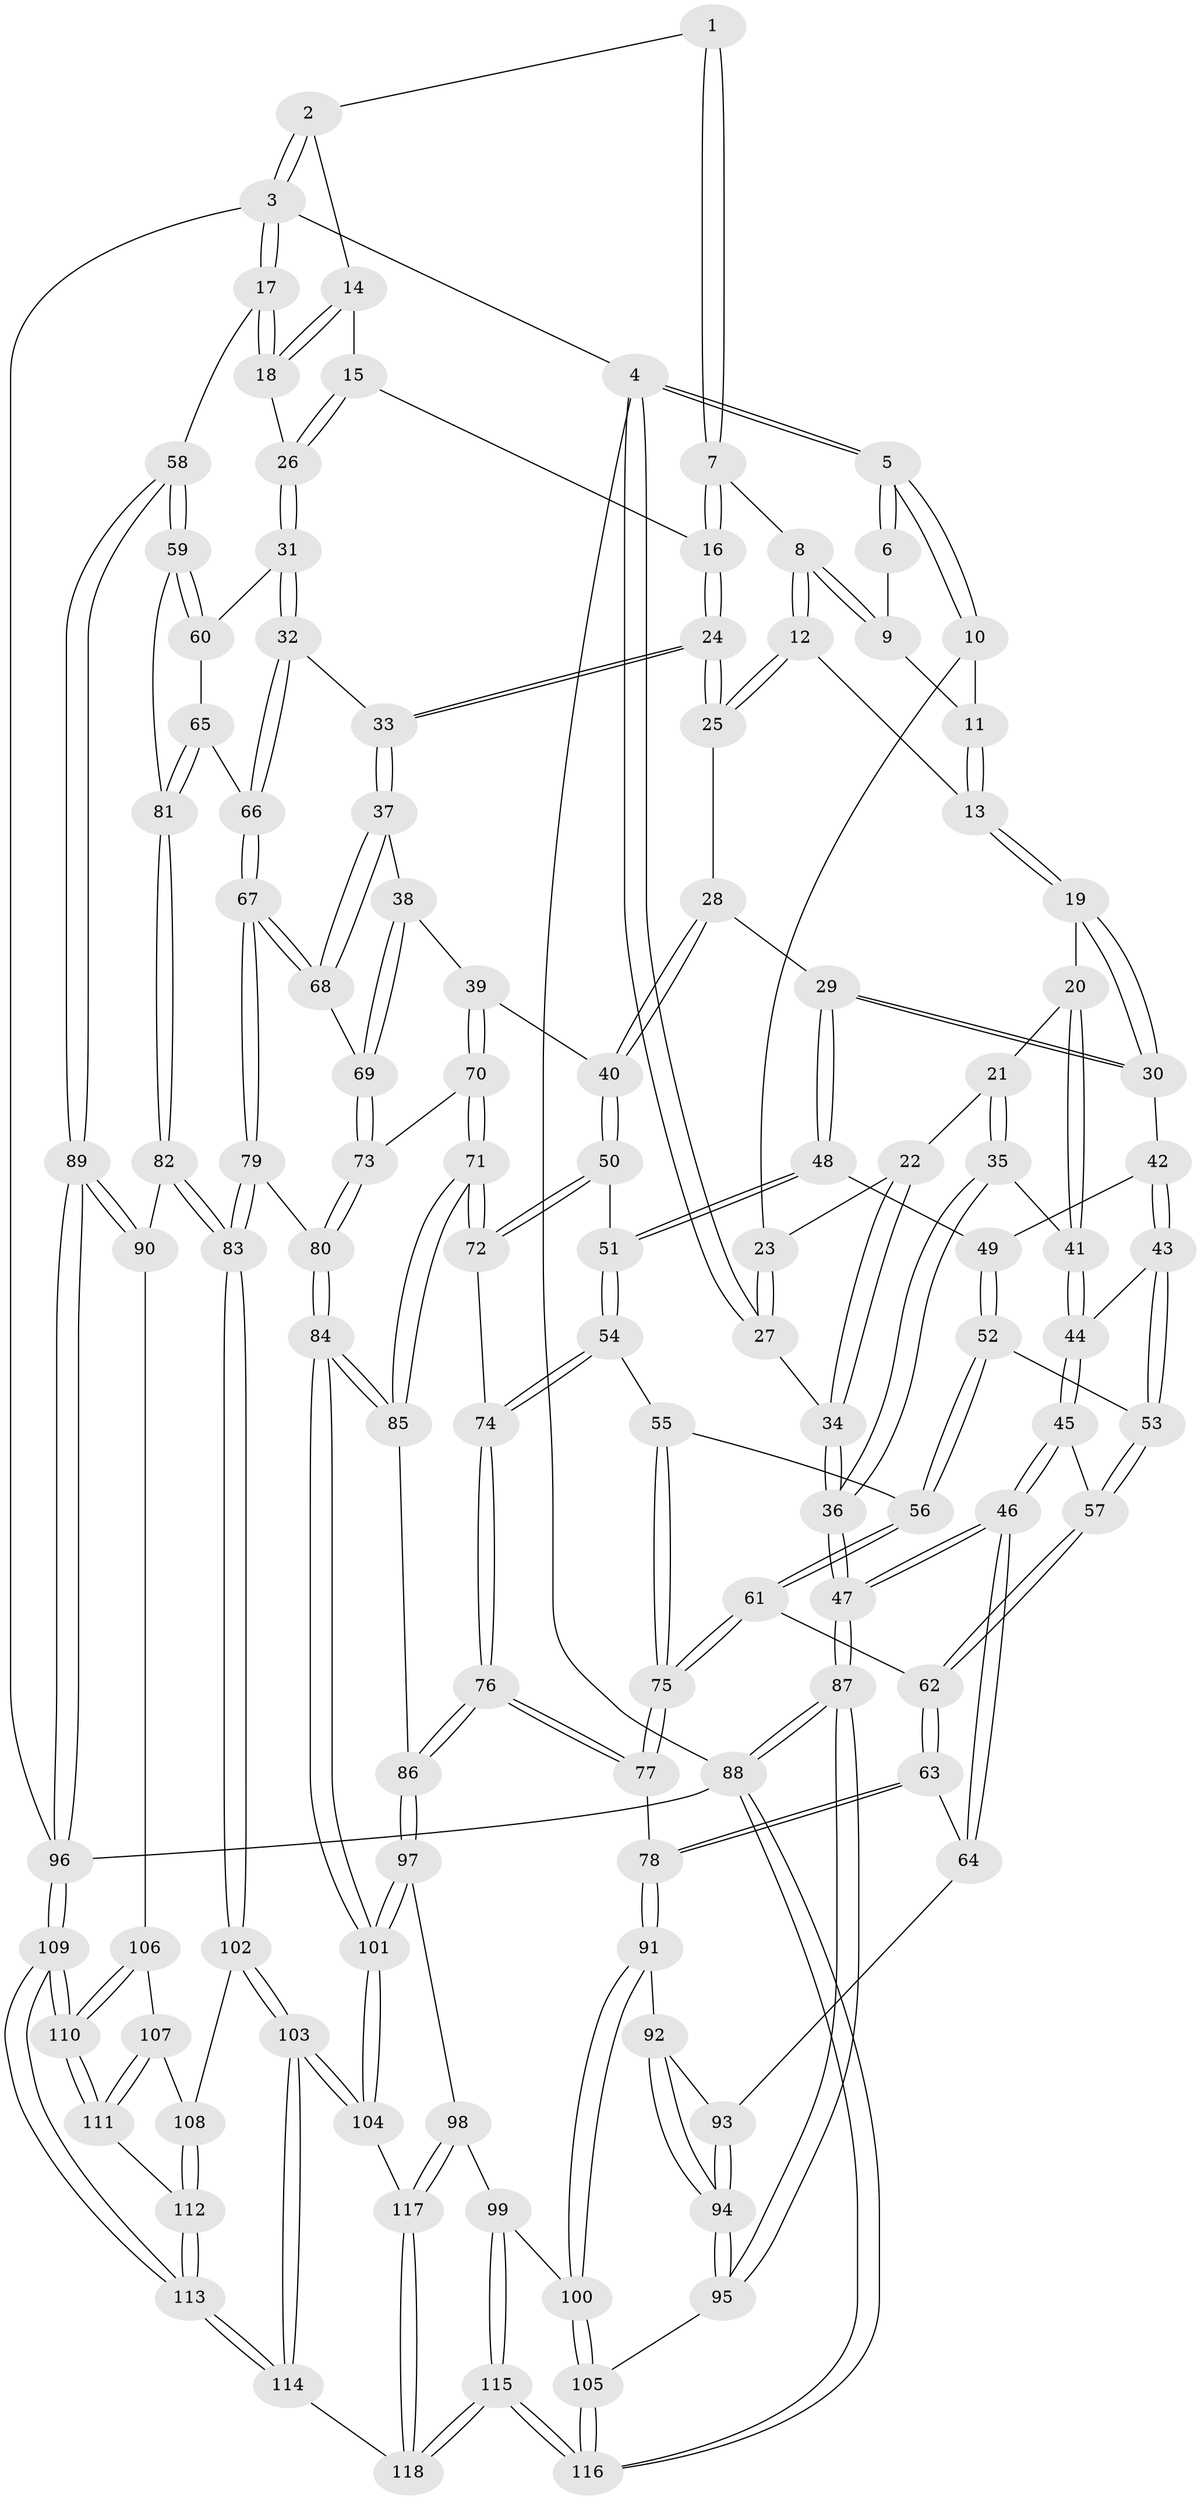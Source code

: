// Generated by graph-tools (version 1.1) at 2025/38/03/09/25 02:38:34]
// undirected, 118 vertices, 292 edges
graph export_dot {
graph [start="1"]
  node [color=gray90,style=filled];
  1 [pos="+0.3813149668938362+0"];
  2 [pos="+0.896793347338777+0"];
  3 [pos="+1+0"];
  4 [pos="+0+0"];
  5 [pos="+0+0"];
  6 [pos="+0.3163456609650271+0"];
  7 [pos="+0.5180903764827574+0.13804641749917465"];
  8 [pos="+0.35211673650237696+0.11137197034988053"];
  9 [pos="+0.2887748940570017+0"];
  10 [pos="+0.13063710018261707+0.1191363885763819"];
  11 [pos="+0.24930140071230703+0.03552719053910947"];
  12 [pos="+0.3219584160812714+0.21391641832151573"];
  13 [pos="+0.26563075226026267+0.23212587631308837"];
  14 [pos="+0.8211853970422824+0"];
  15 [pos="+0.6189116073096464+0.14866927629217108"];
  16 [pos="+0.5574669791207802+0.1817823415224149"];
  17 [pos="+1+0.32408847797367735"];
  18 [pos="+0.872651694266005+0.3329456660025891"];
  19 [pos="+0.21755093522136054+0.27101688631624227"];
  20 [pos="+0.19666630207541919+0.26956913277502526"];
  21 [pos="+0.1514143169653544+0.24171335660239168"];
  22 [pos="+0.14274574370333298+0.2346659212194594"];
  23 [pos="+0.13018757317050683+0.21110184732470869"];
  24 [pos="+0.5334292062669145+0.2411133895928308"];
  25 [pos="+0.48803148626442466+0.26074541774364435"];
  26 [pos="+0.8691256186388244+0.3349878225454116"];
  27 [pos="+0+0.0843320730322303"];
  28 [pos="+0.4786349160468604+0.27376404441873686"];
  29 [pos="+0.2964125771071779+0.3658239251624777"];
  30 [pos="+0.24814123963686166+0.31368637821334616"];
  31 [pos="+0.818489583066771+0.39416339875092693"];
  32 [pos="+0.7874685217054275+0.4154465001564571"];
  33 [pos="+0.6535405237753751+0.4358984437158532"];
  34 [pos="+0+0.4279266152527081"];
  35 [pos="+0.05297521970263179+0.36693412813345067"];
  36 [pos="+0+0.48080036688569316"];
  37 [pos="+0.6467959055462662+0.4456447017553703"];
  38 [pos="+0.6141329936111799+0.47603953777786107"];
  39 [pos="+0.5971255208906973+0.49064032792614204"];
  40 [pos="+0.40264416444473106+0.48695165474838314"];
  41 [pos="+0.14669829103475437+0.37163649528489234"];
  42 [pos="+0.20735938388480513+0.42326918793242574"];
  43 [pos="+0.15163858264272162+0.4422695468123562"];
  44 [pos="+0.13684249051753583+0.4353952731182092"];
  45 [pos="+0.08030057517238832+0.4691718681124713"];
  46 [pos="+0+0.549714120337501"];
  47 [pos="+0+0.5480936640101084"];
  48 [pos="+0.30369091267618303+0.3883600216377056"];
  49 [pos="+0.2362380749014428+0.4353489028763748"];
  50 [pos="+0.38935370633241906+0.4938769156945529"];
  51 [pos="+0.37622234742283+0.4929931067461039"];
  52 [pos="+0.21943722334220547+0.4908053401985597"];
  53 [pos="+0.1806425689869458+0.46966698506070076"];
  54 [pos="+0.33839560987515255+0.5183854547568031"];
  55 [pos="+0.32884103634374634+0.5223226061505969"];
  56 [pos="+0.2458597699865644+0.5259557393644454"];
  57 [pos="+0.15550617592455337+0.529674602194084"];
  58 [pos="+1+0.5844214833039999"];
  59 [pos="+1+0.6057552422633203"];
  60 [pos="+0.8962327481824801+0.49933339622730133"];
  61 [pos="+0.18488773900673716+0.5855371938333739"];
  62 [pos="+0.18386517495584984+0.5859701767433256"];
  63 [pos="+0.1309479133809313+0.6347718215255448"];
  64 [pos="+0+0.611983174553807"];
  65 [pos="+0.8983123099921959+0.621155077179737"];
  66 [pos="+0.8166727915085835+0.6068230239635394"];
  67 [pos="+0.7606768868639447+0.6665377902874439"];
  68 [pos="+0.7256407871485705+0.6230241956804021"];
  69 [pos="+0.6787303328357669+0.6129097950834818"];
  70 [pos="+0.5845079590246168+0.5656485363193644"];
  71 [pos="+0.4439178590733553+0.6354636150355498"];
  72 [pos="+0.4417852045262761+0.6311503607445348"];
  73 [pos="+0.5974339912226564+0.6286671390107175"];
  74 [pos="+0.34441268431158567+0.6296955060395644"];
  75 [pos="+0.27792032121128146+0.6404183147757215"];
  76 [pos="+0.3135442238972629+0.7382011640222247"];
  77 [pos="+0.2966730709959167+0.7311038614448478"];
  78 [pos="+0.19626451168621717+0.7357462568005922"];
  79 [pos="+0.7397786499034867+0.735230624917449"];
  80 [pos="+0.6031939458799325+0.7382378332758766"];
  81 [pos="+0.9528947293546437+0.6449322387862152"];
  82 [pos="+0.922836482314551+0.7138353189586838"];
  83 [pos="+0.7880687700636084+0.7873871814799455"];
  84 [pos="+0.5421692467374258+0.7823148498186698"];
  85 [pos="+0.4460608991694785+0.7238142967771914"];
  86 [pos="+0.3247984241741443+0.7458160367301084"];
  87 [pos="+0+0.8501952186759746"];
  88 [pos="+0+1"];
  89 [pos="+1+0.8383802225051755"];
  90 [pos="+0.9868118348322221+0.8200765213023993"];
  91 [pos="+0.16183575656832108+0.7871282654541646"];
  92 [pos="+0.12128899583023482+0.7892579392997635"];
  93 [pos="+0.06998899438856239+0.7393538786611366"];
  94 [pos="+0.004650607744325906+0.8510298961031157"];
  95 [pos="+0+0.8635033439350848"];
  96 [pos="+1+1"];
  97 [pos="+0.31688186063689766+0.8816739055785676"];
  98 [pos="+0.31605647734359515+0.8833066352950139"];
  99 [pos="+0.23979066514232633+0.901038203390111"];
  100 [pos="+0.1828436386225345+0.89107052447826"];
  101 [pos="+0.5382675503371525+0.8565116754921411"];
  102 [pos="+0.7987981681563271+0.8290673676933313"];
  103 [pos="+0.5734443616214587+0.9964559589851516"];
  104 [pos="+0.5672790798020343+0.9813015008068859"];
  105 [pos="+0.12669148166763378+0.9405679304950856"];
  106 [pos="+0.9447196470934828+0.8451456499189145"];
  107 [pos="+0.8841513061687756+0.8546345008515239"];
  108 [pos="+0.8043434231873902+0.8351652513287691"];
  109 [pos="+1+1"];
  110 [pos="+1+1"];
  111 [pos="+0.9530499043720418+1"];
  112 [pos="+0.808675847729964+0.8866207577038994"];
  113 [pos="+0.709687709083416+1"];
  114 [pos="+0.5884221093714304+1"];
  115 [pos="+0.2570119925683526+1"];
  116 [pos="+0.12170803914089065+1"];
  117 [pos="+0.330922173880149+0.9167435056916838"];
  118 [pos="+0.35292039440989426+1"];
  1 -- 2;
  1 -- 7;
  1 -- 7;
  2 -- 3;
  2 -- 3;
  2 -- 14;
  3 -- 4;
  3 -- 17;
  3 -- 17;
  3 -- 96;
  4 -- 5;
  4 -- 5;
  4 -- 27;
  4 -- 27;
  4 -- 88;
  5 -- 6;
  5 -- 6;
  5 -- 10;
  5 -- 10;
  6 -- 9;
  7 -- 8;
  7 -- 16;
  7 -- 16;
  8 -- 9;
  8 -- 9;
  8 -- 12;
  8 -- 12;
  9 -- 11;
  10 -- 11;
  10 -- 23;
  11 -- 13;
  11 -- 13;
  12 -- 13;
  12 -- 25;
  12 -- 25;
  13 -- 19;
  13 -- 19;
  14 -- 15;
  14 -- 18;
  14 -- 18;
  15 -- 16;
  15 -- 26;
  15 -- 26;
  16 -- 24;
  16 -- 24;
  17 -- 18;
  17 -- 18;
  17 -- 58;
  18 -- 26;
  19 -- 20;
  19 -- 30;
  19 -- 30;
  20 -- 21;
  20 -- 41;
  20 -- 41;
  21 -- 22;
  21 -- 35;
  21 -- 35;
  22 -- 23;
  22 -- 34;
  22 -- 34;
  23 -- 27;
  23 -- 27;
  24 -- 25;
  24 -- 25;
  24 -- 33;
  24 -- 33;
  25 -- 28;
  26 -- 31;
  26 -- 31;
  27 -- 34;
  28 -- 29;
  28 -- 40;
  28 -- 40;
  29 -- 30;
  29 -- 30;
  29 -- 48;
  29 -- 48;
  30 -- 42;
  31 -- 32;
  31 -- 32;
  31 -- 60;
  32 -- 33;
  32 -- 66;
  32 -- 66;
  33 -- 37;
  33 -- 37;
  34 -- 36;
  34 -- 36;
  35 -- 36;
  35 -- 36;
  35 -- 41;
  36 -- 47;
  36 -- 47;
  37 -- 38;
  37 -- 68;
  37 -- 68;
  38 -- 39;
  38 -- 69;
  38 -- 69;
  39 -- 40;
  39 -- 70;
  39 -- 70;
  40 -- 50;
  40 -- 50;
  41 -- 44;
  41 -- 44;
  42 -- 43;
  42 -- 43;
  42 -- 49;
  43 -- 44;
  43 -- 53;
  43 -- 53;
  44 -- 45;
  44 -- 45;
  45 -- 46;
  45 -- 46;
  45 -- 57;
  46 -- 47;
  46 -- 47;
  46 -- 64;
  46 -- 64;
  47 -- 87;
  47 -- 87;
  48 -- 49;
  48 -- 51;
  48 -- 51;
  49 -- 52;
  49 -- 52;
  50 -- 51;
  50 -- 72;
  50 -- 72;
  51 -- 54;
  51 -- 54;
  52 -- 53;
  52 -- 56;
  52 -- 56;
  53 -- 57;
  53 -- 57;
  54 -- 55;
  54 -- 74;
  54 -- 74;
  55 -- 56;
  55 -- 75;
  55 -- 75;
  56 -- 61;
  56 -- 61;
  57 -- 62;
  57 -- 62;
  58 -- 59;
  58 -- 59;
  58 -- 89;
  58 -- 89;
  59 -- 60;
  59 -- 60;
  59 -- 81;
  60 -- 65;
  61 -- 62;
  61 -- 75;
  61 -- 75;
  62 -- 63;
  62 -- 63;
  63 -- 64;
  63 -- 78;
  63 -- 78;
  64 -- 93;
  65 -- 66;
  65 -- 81;
  65 -- 81;
  66 -- 67;
  66 -- 67;
  67 -- 68;
  67 -- 68;
  67 -- 79;
  67 -- 79;
  68 -- 69;
  69 -- 73;
  69 -- 73;
  70 -- 71;
  70 -- 71;
  70 -- 73;
  71 -- 72;
  71 -- 72;
  71 -- 85;
  71 -- 85;
  72 -- 74;
  73 -- 80;
  73 -- 80;
  74 -- 76;
  74 -- 76;
  75 -- 77;
  75 -- 77;
  76 -- 77;
  76 -- 77;
  76 -- 86;
  76 -- 86;
  77 -- 78;
  78 -- 91;
  78 -- 91;
  79 -- 80;
  79 -- 83;
  79 -- 83;
  80 -- 84;
  80 -- 84;
  81 -- 82;
  81 -- 82;
  82 -- 83;
  82 -- 83;
  82 -- 90;
  83 -- 102;
  83 -- 102;
  84 -- 85;
  84 -- 85;
  84 -- 101;
  84 -- 101;
  85 -- 86;
  86 -- 97;
  86 -- 97;
  87 -- 88;
  87 -- 88;
  87 -- 95;
  87 -- 95;
  88 -- 116;
  88 -- 116;
  88 -- 96;
  89 -- 90;
  89 -- 90;
  89 -- 96;
  89 -- 96;
  90 -- 106;
  91 -- 92;
  91 -- 100;
  91 -- 100;
  92 -- 93;
  92 -- 94;
  92 -- 94;
  93 -- 94;
  93 -- 94;
  94 -- 95;
  94 -- 95;
  95 -- 105;
  96 -- 109;
  96 -- 109;
  97 -- 98;
  97 -- 101;
  97 -- 101;
  98 -- 99;
  98 -- 117;
  98 -- 117;
  99 -- 100;
  99 -- 115;
  99 -- 115;
  100 -- 105;
  100 -- 105;
  101 -- 104;
  101 -- 104;
  102 -- 103;
  102 -- 103;
  102 -- 108;
  103 -- 104;
  103 -- 104;
  103 -- 114;
  103 -- 114;
  104 -- 117;
  105 -- 116;
  105 -- 116;
  106 -- 107;
  106 -- 110;
  106 -- 110;
  107 -- 108;
  107 -- 111;
  107 -- 111;
  108 -- 112;
  108 -- 112;
  109 -- 110;
  109 -- 110;
  109 -- 113;
  109 -- 113;
  110 -- 111;
  110 -- 111;
  111 -- 112;
  112 -- 113;
  112 -- 113;
  113 -- 114;
  113 -- 114;
  114 -- 118;
  115 -- 116;
  115 -- 116;
  115 -- 118;
  115 -- 118;
  117 -- 118;
  117 -- 118;
}
